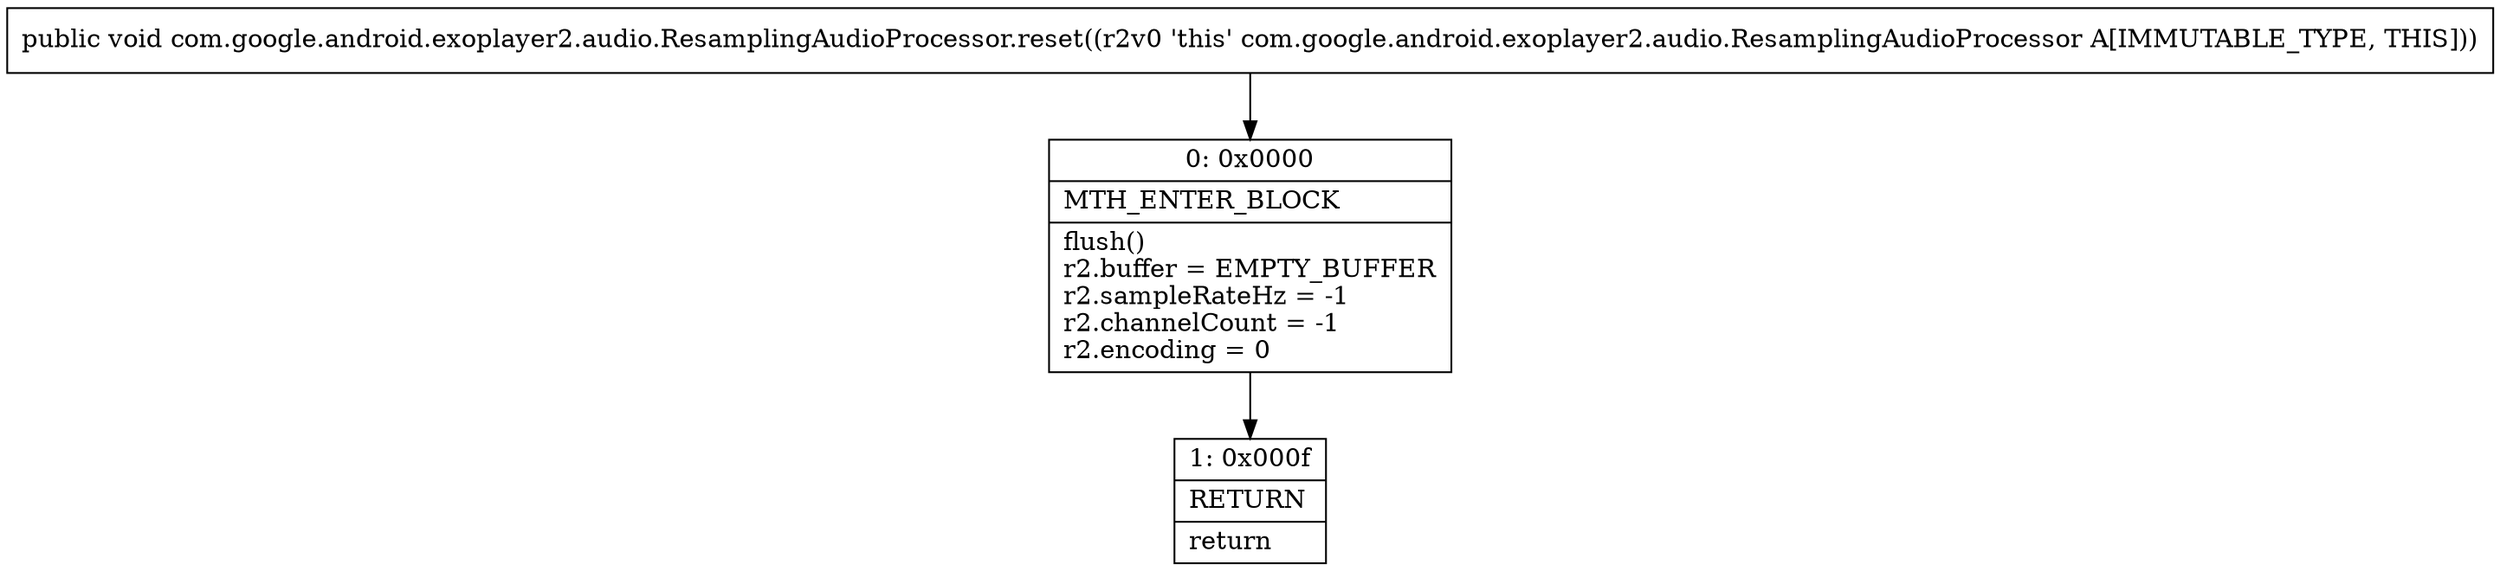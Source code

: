 digraph "CFG forcom.google.android.exoplayer2.audio.ResamplingAudioProcessor.reset()V" {
Node_0 [shape=record,label="{0\:\ 0x0000|MTH_ENTER_BLOCK\l|flush()\lr2.buffer = EMPTY_BUFFER\lr2.sampleRateHz = \-1\lr2.channelCount = \-1\lr2.encoding = 0\l}"];
Node_1 [shape=record,label="{1\:\ 0x000f|RETURN\l|return\l}"];
MethodNode[shape=record,label="{public void com.google.android.exoplayer2.audio.ResamplingAudioProcessor.reset((r2v0 'this' com.google.android.exoplayer2.audio.ResamplingAudioProcessor A[IMMUTABLE_TYPE, THIS])) }"];
MethodNode -> Node_0;
Node_0 -> Node_1;
}

